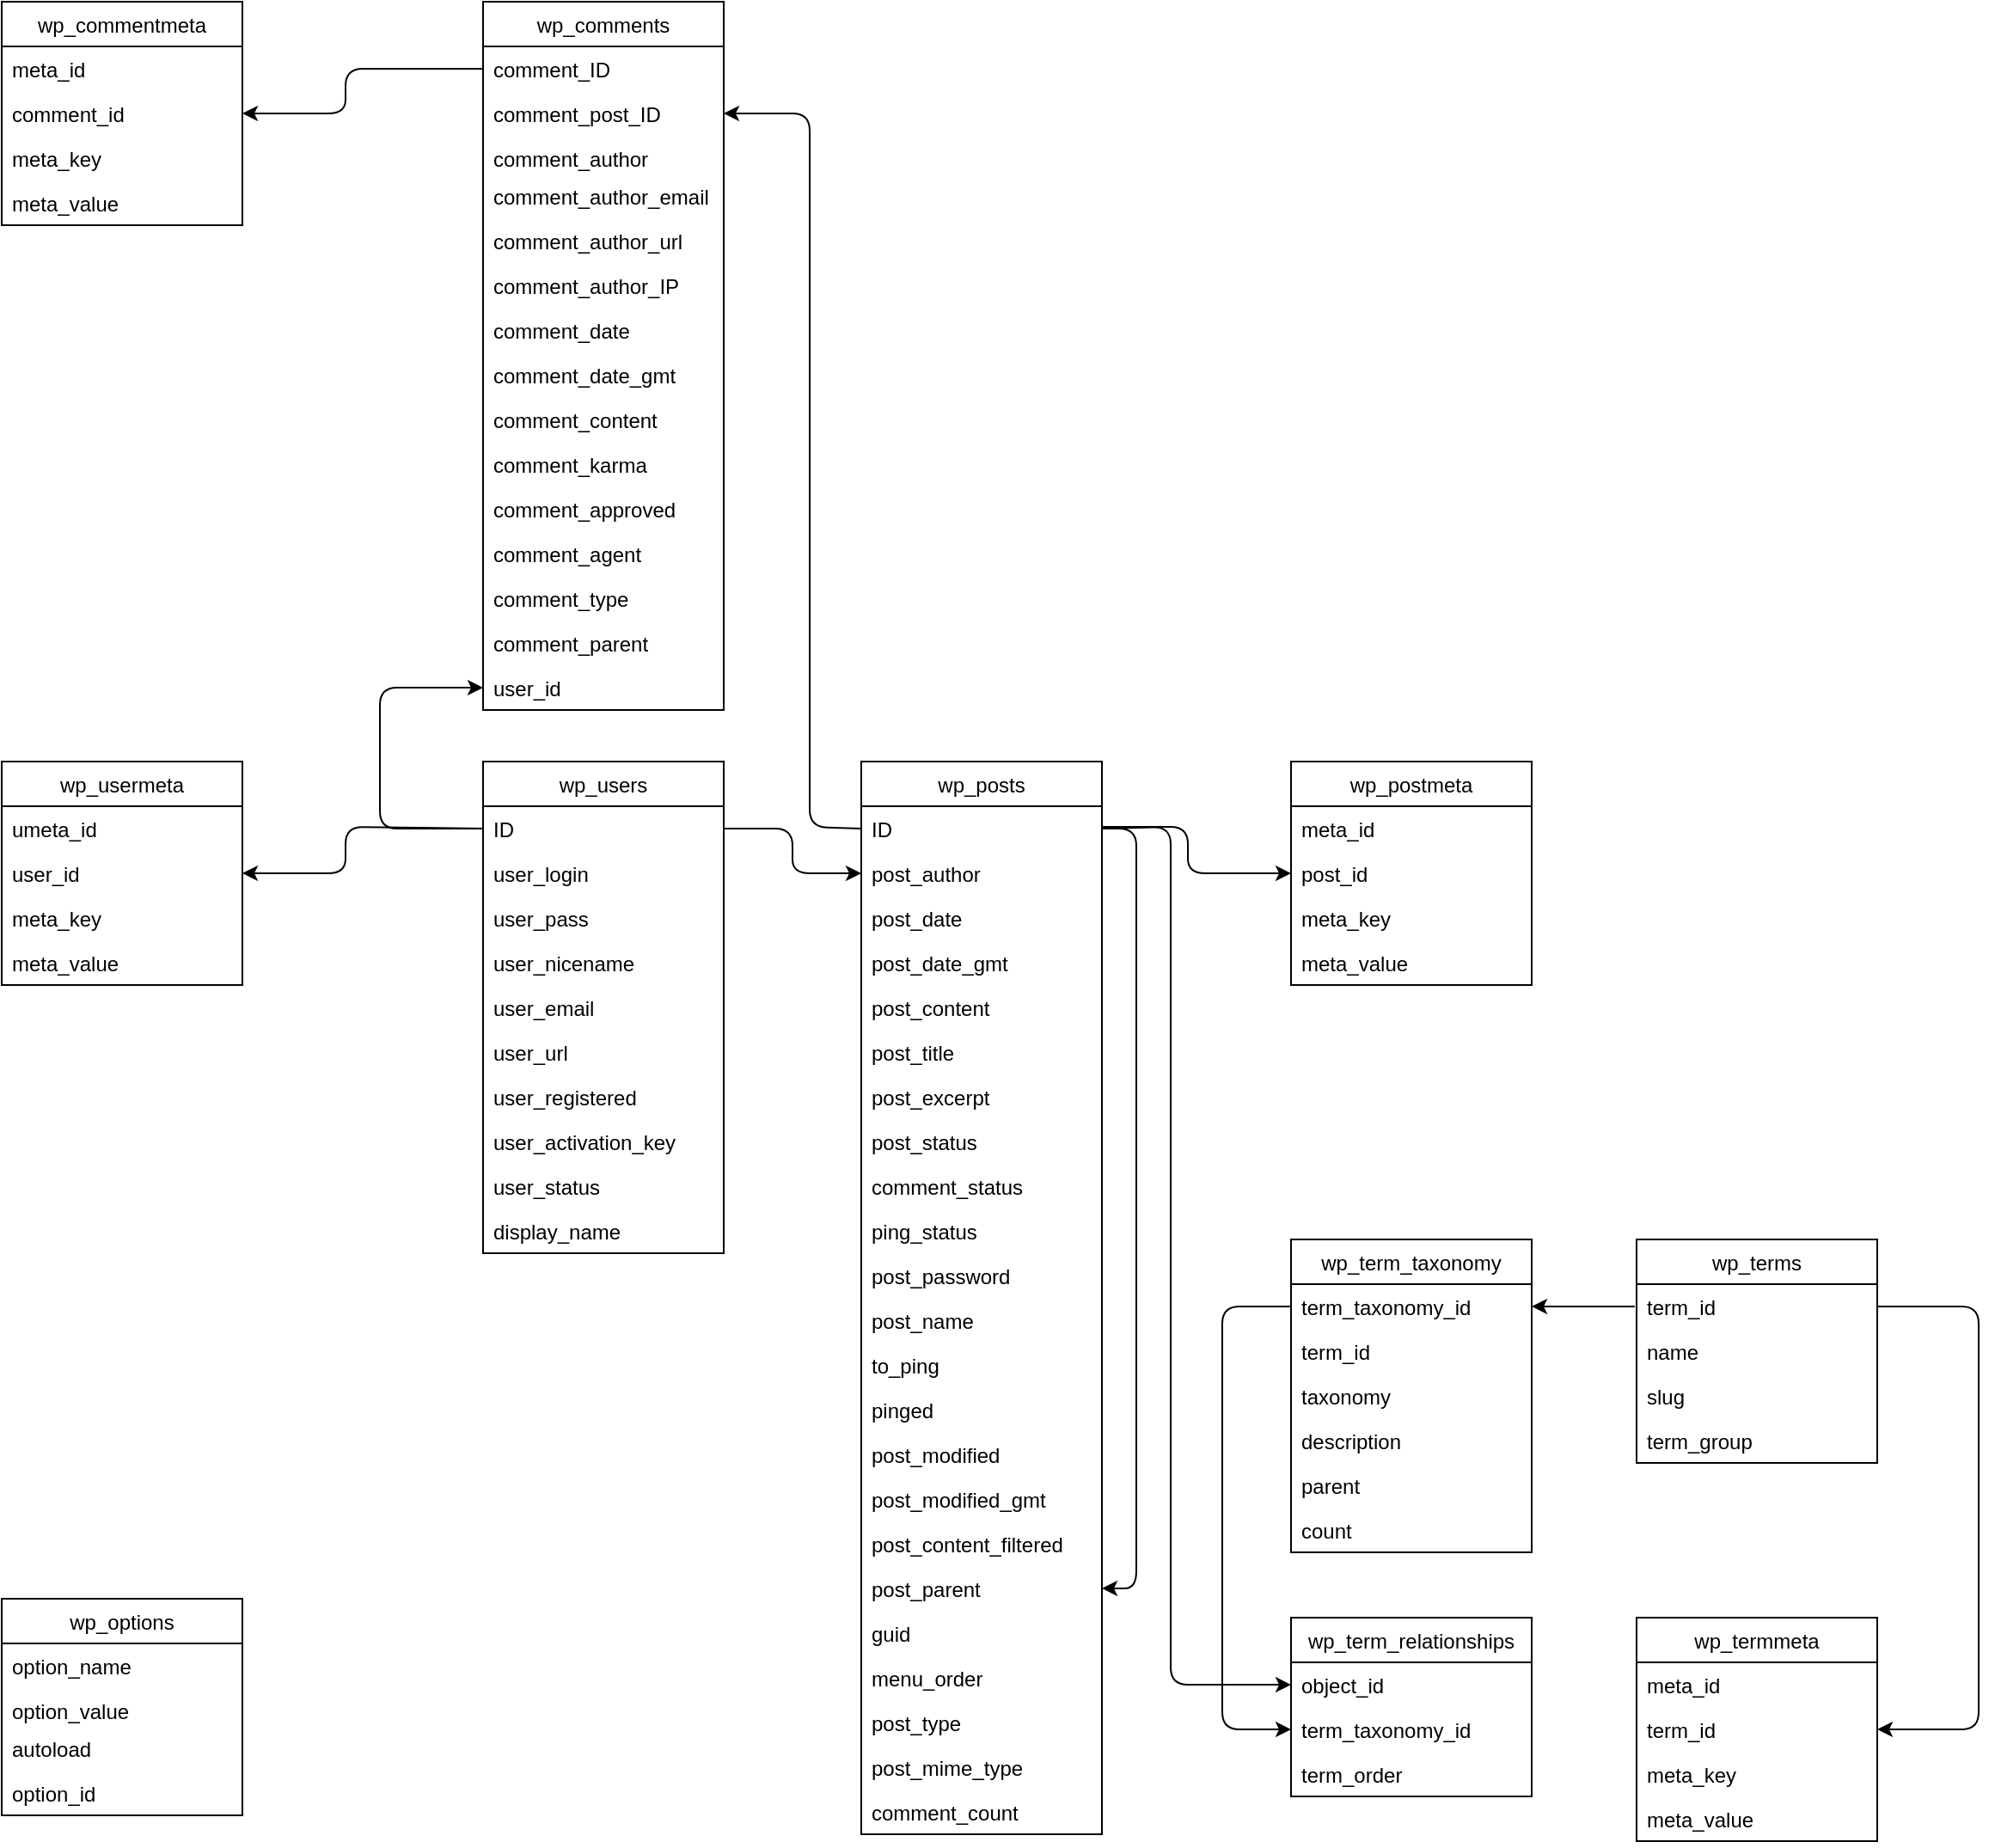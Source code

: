 <mxfile version="14.5.8" type="device"><diagram id="yT869V_LKV9UOHNl3TrQ" name="Page-1"><mxGraphModel dx="1422" dy="914" grid="1" gridSize="10" guides="1" tooltips="1" connect="1" arrows="1" fold="1" page="1" pageScale="1" pageWidth="827" pageHeight="1169" math="0" shadow="0"><root><mxCell id="0"/><mxCell id="1" parent="0"/><mxCell id="gSVGWQf6zI9S-G7xivyh-1" value="wp_postmeta" style="swimlane;fontStyle=0;childLayout=stackLayout;horizontal=1;startSize=26;fillColor=none;horizontalStack=0;resizeParent=1;resizeParentMax=0;resizeLast=0;collapsible=1;marginBottom=0;" vertex="1" parent="1"><mxGeometry x="1060" y="502" width="140" height="130" as="geometry"/></mxCell><mxCell id="gSVGWQf6zI9S-G7xivyh-2" value="meta_id" style="text;strokeColor=none;fillColor=none;align=left;verticalAlign=top;spacingLeft=4;spacingRight=4;overflow=hidden;rotatable=0;points=[[0,0.5],[1,0.5]];portConstraint=eastwest;" vertex="1" parent="gSVGWQf6zI9S-G7xivyh-1"><mxGeometry y="26" width="140" height="26" as="geometry"/></mxCell><mxCell id="gSVGWQf6zI9S-G7xivyh-3" value="post_id" style="text;strokeColor=none;fillColor=none;align=left;verticalAlign=top;spacingLeft=4;spacingRight=4;overflow=hidden;rotatable=0;points=[[0,0.5],[1,0.5]];portConstraint=eastwest;" vertex="1" parent="gSVGWQf6zI9S-G7xivyh-1"><mxGeometry y="52" width="140" height="26" as="geometry"/></mxCell><mxCell id="gSVGWQf6zI9S-G7xivyh-4" value="meta_key" style="text;strokeColor=none;fillColor=none;align=left;verticalAlign=top;spacingLeft=4;spacingRight=4;overflow=hidden;rotatable=0;points=[[0,0.5],[1,0.5]];portConstraint=eastwest;" vertex="1" parent="gSVGWQf6zI9S-G7xivyh-1"><mxGeometry y="78" width="140" height="26" as="geometry"/></mxCell><mxCell id="gSVGWQf6zI9S-G7xivyh-5" value="meta_value" style="text;strokeColor=none;fillColor=none;align=left;verticalAlign=top;spacingLeft=4;spacingRight=4;overflow=hidden;rotatable=0;points=[[0,0.5],[1,0.5]];portConstraint=eastwest;" vertex="1" parent="gSVGWQf6zI9S-G7xivyh-1"><mxGeometry y="104" width="140" height="26" as="geometry"/></mxCell><mxCell id="gSVGWQf6zI9S-G7xivyh-6" value="wp_users" style="swimlane;fontStyle=0;childLayout=stackLayout;horizontal=1;startSize=26;fillColor=none;horizontalStack=0;resizeParent=1;resizeParentMax=0;resizeLast=0;collapsible=1;marginBottom=0;" vertex="1" parent="1"><mxGeometry x="590" y="502" width="140" height="286" as="geometry"/></mxCell><mxCell id="gSVGWQf6zI9S-G7xivyh-7" value="ID" style="text;strokeColor=none;fillColor=none;align=left;verticalAlign=top;spacingLeft=4;spacingRight=4;overflow=hidden;rotatable=0;points=[[0,0.5],[1,0.5]];portConstraint=eastwest;" vertex="1" parent="gSVGWQf6zI9S-G7xivyh-6"><mxGeometry y="26" width="140" height="26" as="geometry"/></mxCell><mxCell id="gSVGWQf6zI9S-G7xivyh-8" value="user_login&#10;" style="text;strokeColor=none;fillColor=none;align=left;verticalAlign=top;spacingLeft=4;spacingRight=4;overflow=hidden;rotatable=0;points=[[0,0.5],[1,0.5]];portConstraint=eastwest;" vertex="1" parent="gSVGWQf6zI9S-G7xivyh-6"><mxGeometry y="52" width="140" height="26" as="geometry"/></mxCell><mxCell id="gSVGWQf6zI9S-G7xivyh-9" value="user_pass" style="text;strokeColor=none;fillColor=none;align=left;verticalAlign=top;spacingLeft=4;spacingRight=4;overflow=hidden;rotatable=0;points=[[0,0.5],[1,0.5]];portConstraint=eastwest;" vertex="1" parent="gSVGWQf6zI9S-G7xivyh-6"><mxGeometry y="78" width="140" height="26" as="geometry"/></mxCell><mxCell id="gSVGWQf6zI9S-G7xivyh-10" value="user_nicename" style="text;strokeColor=none;fillColor=none;align=left;verticalAlign=top;spacingLeft=4;spacingRight=4;overflow=hidden;rotatable=0;points=[[0,0.5],[1,0.5]];portConstraint=eastwest;" vertex="1" parent="gSVGWQf6zI9S-G7xivyh-6"><mxGeometry y="104" width="140" height="26" as="geometry"/></mxCell><mxCell id="gSVGWQf6zI9S-G7xivyh-11" value="user_email" style="text;strokeColor=none;fillColor=none;align=left;verticalAlign=top;spacingLeft=4;spacingRight=4;overflow=hidden;rotatable=0;points=[[0,0.5],[1,0.5]];portConstraint=eastwest;" vertex="1" parent="gSVGWQf6zI9S-G7xivyh-6"><mxGeometry y="130" width="140" height="26" as="geometry"/></mxCell><mxCell id="gSVGWQf6zI9S-G7xivyh-12" value="user_url" style="text;strokeColor=none;fillColor=none;align=left;verticalAlign=top;spacingLeft=4;spacingRight=4;overflow=hidden;rotatable=0;points=[[0,0.5],[1,0.5]];portConstraint=eastwest;" vertex="1" parent="gSVGWQf6zI9S-G7xivyh-6"><mxGeometry y="156" width="140" height="26" as="geometry"/></mxCell><mxCell id="gSVGWQf6zI9S-G7xivyh-13" value="user_registered" style="text;strokeColor=none;fillColor=none;align=left;verticalAlign=top;spacingLeft=4;spacingRight=4;overflow=hidden;rotatable=0;points=[[0,0.5],[1,0.5]];portConstraint=eastwest;" vertex="1" parent="gSVGWQf6zI9S-G7xivyh-6"><mxGeometry y="182" width="140" height="26" as="geometry"/></mxCell><mxCell id="gSVGWQf6zI9S-G7xivyh-14" value="user_activation_key" style="text;strokeColor=none;fillColor=none;align=left;verticalAlign=top;spacingLeft=4;spacingRight=4;overflow=hidden;rotatable=0;points=[[0,0.5],[1,0.5]];portConstraint=eastwest;" vertex="1" parent="gSVGWQf6zI9S-G7xivyh-6"><mxGeometry y="208" width="140" height="26" as="geometry"/></mxCell><mxCell id="gSVGWQf6zI9S-G7xivyh-15" value="user_status" style="text;strokeColor=none;fillColor=none;align=left;verticalAlign=top;spacingLeft=4;spacingRight=4;overflow=hidden;rotatable=0;points=[[0,0.5],[1,0.5]];portConstraint=eastwest;" vertex="1" parent="gSVGWQf6zI9S-G7xivyh-6"><mxGeometry y="234" width="140" height="26" as="geometry"/></mxCell><mxCell id="gSVGWQf6zI9S-G7xivyh-16" value="display_name" style="text;strokeColor=none;fillColor=none;align=left;verticalAlign=top;spacingLeft=4;spacingRight=4;overflow=hidden;rotatable=0;points=[[0,0.5],[1,0.5]];portConstraint=eastwest;" vertex="1" parent="gSVGWQf6zI9S-G7xivyh-6"><mxGeometry y="260" width="140" height="26" as="geometry"/></mxCell><mxCell id="gSVGWQf6zI9S-G7xivyh-17" value="wp_posts" style="swimlane;fontStyle=0;childLayout=stackLayout;horizontal=1;startSize=26;fillColor=none;horizontalStack=0;resizeParent=1;resizeParentMax=0;resizeLast=0;collapsible=1;marginBottom=0;" vertex="1" parent="1"><mxGeometry x="810" y="502" width="140" height="624" as="geometry"/></mxCell><mxCell id="gSVGWQf6zI9S-G7xivyh-18" value="ID" style="text;strokeColor=none;fillColor=none;align=left;verticalAlign=top;spacingLeft=4;spacingRight=4;overflow=hidden;rotatable=0;points=[[0,0.5],[1,0.5]];portConstraint=eastwest;" vertex="1" parent="gSVGWQf6zI9S-G7xivyh-17"><mxGeometry y="26" width="140" height="26" as="geometry"/></mxCell><mxCell id="gSVGWQf6zI9S-G7xivyh-19" value="post_author" style="text;strokeColor=none;fillColor=none;align=left;verticalAlign=top;spacingLeft=4;spacingRight=4;overflow=hidden;rotatable=0;points=[[0,0.5],[1,0.5]];portConstraint=eastwest;" vertex="1" parent="gSVGWQf6zI9S-G7xivyh-17"><mxGeometry y="52" width="140" height="26" as="geometry"/></mxCell><mxCell id="gSVGWQf6zI9S-G7xivyh-20" value="post_date&#10;&#10;" style="text;strokeColor=none;fillColor=none;align=left;verticalAlign=top;spacingLeft=4;spacingRight=4;overflow=hidden;rotatable=0;points=[[0,0.5],[1,0.5]];portConstraint=eastwest;" vertex="1" parent="gSVGWQf6zI9S-G7xivyh-17"><mxGeometry y="78" width="140" height="26" as="geometry"/></mxCell><mxCell id="gSVGWQf6zI9S-G7xivyh-21" value="post_date_gmt" style="text;strokeColor=none;fillColor=none;align=left;verticalAlign=top;spacingLeft=4;spacingRight=4;overflow=hidden;rotatable=0;points=[[0,0.5],[1,0.5]];portConstraint=eastwest;" vertex="1" parent="gSVGWQf6zI9S-G7xivyh-17"><mxGeometry y="104" width="140" height="26" as="geometry"/></mxCell><mxCell id="gSVGWQf6zI9S-G7xivyh-22" value="post_content" style="text;strokeColor=none;fillColor=none;align=left;verticalAlign=top;spacingLeft=4;spacingRight=4;overflow=hidden;rotatable=0;points=[[0,0.5],[1,0.5]];portConstraint=eastwest;" vertex="1" parent="gSVGWQf6zI9S-G7xivyh-17"><mxGeometry y="130" width="140" height="26" as="geometry"/></mxCell><mxCell id="gSVGWQf6zI9S-G7xivyh-23" value="post_title" style="text;strokeColor=none;fillColor=none;align=left;verticalAlign=top;spacingLeft=4;spacingRight=4;overflow=hidden;rotatable=0;points=[[0,0.5],[1,0.5]];portConstraint=eastwest;" vertex="1" parent="gSVGWQf6zI9S-G7xivyh-17"><mxGeometry y="156" width="140" height="26" as="geometry"/></mxCell><mxCell id="gSVGWQf6zI9S-G7xivyh-24" value="post_excerpt" style="text;strokeColor=none;fillColor=none;align=left;verticalAlign=top;spacingLeft=4;spacingRight=4;overflow=hidden;rotatable=0;points=[[0,0.5],[1,0.5]];portConstraint=eastwest;" vertex="1" parent="gSVGWQf6zI9S-G7xivyh-17"><mxGeometry y="182" width="140" height="26" as="geometry"/></mxCell><mxCell id="gSVGWQf6zI9S-G7xivyh-25" value="post_status" style="text;strokeColor=none;fillColor=none;align=left;verticalAlign=top;spacingLeft=4;spacingRight=4;overflow=hidden;rotatable=0;points=[[0,0.5],[1,0.5]];portConstraint=eastwest;" vertex="1" parent="gSVGWQf6zI9S-G7xivyh-17"><mxGeometry y="208" width="140" height="26" as="geometry"/></mxCell><mxCell id="gSVGWQf6zI9S-G7xivyh-26" value="comment_status" style="text;strokeColor=none;fillColor=none;align=left;verticalAlign=top;spacingLeft=4;spacingRight=4;overflow=hidden;rotatable=0;points=[[0,0.5],[1,0.5]];portConstraint=eastwest;" vertex="1" parent="gSVGWQf6zI9S-G7xivyh-17"><mxGeometry y="234" width="140" height="26" as="geometry"/></mxCell><mxCell id="gSVGWQf6zI9S-G7xivyh-27" value="ping_status" style="text;strokeColor=none;fillColor=none;align=left;verticalAlign=top;spacingLeft=4;spacingRight=4;overflow=hidden;rotatable=0;points=[[0,0.5],[1,0.5]];portConstraint=eastwest;" vertex="1" parent="gSVGWQf6zI9S-G7xivyh-17"><mxGeometry y="260" width="140" height="26" as="geometry"/></mxCell><mxCell id="gSVGWQf6zI9S-G7xivyh-28" value="post_password" style="text;strokeColor=none;fillColor=none;align=left;verticalAlign=top;spacingLeft=4;spacingRight=4;overflow=hidden;rotatable=0;points=[[0,0.5],[1,0.5]];portConstraint=eastwest;" vertex="1" parent="gSVGWQf6zI9S-G7xivyh-17"><mxGeometry y="286" width="140" height="26" as="geometry"/></mxCell><mxCell id="gSVGWQf6zI9S-G7xivyh-29" value="post_name" style="text;strokeColor=none;fillColor=none;align=left;verticalAlign=top;spacingLeft=4;spacingRight=4;overflow=hidden;rotatable=0;points=[[0,0.5],[1,0.5]];portConstraint=eastwest;" vertex="1" parent="gSVGWQf6zI9S-G7xivyh-17"><mxGeometry y="312" width="140" height="26" as="geometry"/></mxCell><mxCell id="gSVGWQf6zI9S-G7xivyh-30" value="to_ping" style="text;strokeColor=none;fillColor=none;align=left;verticalAlign=top;spacingLeft=4;spacingRight=4;overflow=hidden;rotatable=0;points=[[0,0.5],[1,0.5]];portConstraint=eastwest;" vertex="1" parent="gSVGWQf6zI9S-G7xivyh-17"><mxGeometry y="338" width="140" height="26" as="geometry"/></mxCell><mxCell id="gSVGWQf6zI9S-G7xivyh-31" value="pinged" style="text;strokeColor=none;fillColor=none;align=left;verticalAlign=top;spacingLeft=4;spacingRight=4;overflow=hidden;rotatable=0;points=[[0,0.5],[1,0.5]];portConstraint=eastwest;" vertex="1" parent="gSVGWQf6zI9S-G7xivyh-17"><mxGeometry y="364" width="140" height="26" as="geometry"/></mxCell><mxCell id="gSVGWQf6zI9S-G7xivyh-32" value="post_modified" style="text;strokeColor=none;fillColor=none;align=left;verticalAlign=top;spacingLeft=4;spacingRight=4;overflow=hidden;rotatable=0;points=[[0,0.5],[1,0.5]];portConstraint=eastwest;" vertex="1" parent="gSVGWQf6zI9S-G7xivyh-17"><mxGeometry y="390" width="140" height="26" as="geometry"/></mxCell><mxCell id="gSVGWQf6zI9S-G7xivyh-33" value="post_modified_gmt" style="text;strokeColor=none;fillColor=none;align=left;verticalAlign=top;spacingLeft=4;spacingRight=4;overflow=hidden;rotatable=0;points=[[0,0.5],[1,0.5]];portConstraint=eastwest;" vertex="1" parent="gSVGWQf6zI9S-G7xivyh-17"><mxGeometry y="416" width="140" height="26" as="geometry"/></mxCell><mxCell id="gSVGWQf6zI9S-G7xivyh-34" value="post_content_filtered" style="text;strokeColor=none;fillColor=none;align=left;verticalAlign=top;spacingLeft=4;spacingRight=4;overflow=hidden;rotatable=0;points=[[0,0.5],[1,0.5]];portConstraint=eastwest;" vertex="1" parent="gSVGWQf6zI9S-G7xivyh-17"><mxGeometry y="442" width="140" height="26" as="geometry"/></mxCell><mxCell id="gSVGWQf6zI9S-G7xivyh-35" value="post_parent" style="text;strokeColor=none;fillColor=none;align=left;verticalAlign=top;spacingLeft=4;spacingRight=4;overflow=hidden;rotatable=0;points=[[0,0.5],[1,0.5]];portConstraint=eastwest;" vertex="1" parent="gSVGWQf6zI9S-G7xivyh-17"><mxGeometry y="468" width="140" height="26" as="geometry"/></mxCell><mxCell id="gSVGWQf6zI9S-G7xivyh-36" value="guid" style="text;strokeColor=none;fillColor=none;align=left;verticalAlign=top;spacingLeft=4;spacingRight=4;overflow=hidden;rotatable=0;points=[[0,0.5],[1,0.5]];portConstraint=eastwest;" vertex="1" parent="gSVGWQf6zI9S-G7xivyh-17"><mxGeometry y="494" width="140" height="26" as="geometry"/></mxCell><mxCell id="gSVGWQf6zI9S-G7xivyh-37" value="menu_order" style="text;strokeColor=none;fillColor=none;align=left;verticalAlign=top;spacingLeft=4;spacingRight=4;overflow=hidden;rotatable=0;points=[[0,0.5],[1,0.5]];portConstraint=eastwest;" vertex="1" parent="gSVGWQf6zI9S-G7xivyh-17"><mxGeometry y="520" width="140" height="26" as="geometry"/></mxCell><mxCell id="gSVGWQf6zI9S-G7xivyh-38" value="post_type" style="text;strokeColor=none;fillColor=none;align=left;verticalAlign=top;spacingLeft=4;spacingRight=4;overflow=hidden;rotatable=0;points=[[0,0.5],[1,0.5]];portConstraint=eastwest;" vertex="1" parent="gSVGWQf6zI9S-G7xivyh-17"><mxGeometry y="546" width="140" height="26" as="geometry"/></mxCell><mxCell id="gSVGWQf6zI9S-G7xivyh-39" value="post_mime_type&#10;&#10;" style="text;strokeColor=none;fillColor=none;align=left;verticalAlign=top;spacingLeft=4;spacingRight=4;overflow=hidden;rotatable=0;points=[[0,0.5],[1,0.5]];portConstraint=eastwest;" vertex="1" parent="gSVGWQf6zI9S-G7xivyh-17"><mxGeometry y="572" width="140" height="26" as="geometry"/></mxCell><mxCell id="gSVGWQf6zI9S-G7xivyh-40" value="comment_count" style="text;strokeColor=none;fillColor=none;align=left;verticalAlign=top;spacingLeft=4;spacingRight=4;overflow=hidden;rotatable=0;points=[[0,0.5],[1,0.5]];portConstraint=eastwest;" vertex="1" parent="gSVGWQf6zI9S-G7xivyh-17"><mxGeometry y="598" width="140" height="26" as="geometry"/></mxCell><mxCell id="gSVGWQf6zI9S-G7xivyh-104" value="" style="endArrow=classic;html=1;exitX=1;exitY=0.5;exitDx=0;exitDy=0;entryX=1;entryY=0.5;entryDx=0;entryDy=0;" edge="1" parent="gSVGWQf6zI9S-G7xivyh-17" source="gSVGWQf6zI9S-G7xivyh-18" target="gSVGWQf6zI9S-G7xivyh-35"><mxGeometry width="50" height="50" relative="1" as="geometry"><mxPoint x="150" y="38" as="sourcePoint"/><mxPoint x="150" y="478" as="targetPoint"/><Array as="points"><mxPoint x="160" y="39"/><mxPoint x="160" y="481"/></Array></mxGeometry></mxCell><mxCell id="gSVGWQf6zI9S-G7xivyh-41" value="wp_usermeta" style="swimlane;fontStyle=0;childLayout=stackLayout;horizontal=1;startSize=26;fillColor=none;horizontalStack=0;resizeParent=1;resizeParentMax=0;resizeLast=0;collapsible=1;marginBottom=0;" vertex="1" parent="1"><mxGeometry x="310" y="502" width="140" height="130" as="geometry"/></mxCell><mxCell id="gSVGWQf6zI9S-G7xivyh-42" value="umeta_id" style="text;strokeColor=none;fillColor=none;align=left;verticalAlign=top;spacingLeft=4;spacingRight=4;overflow=hidden;rotatable=0;points=[[0,0.5],[1,0.5]];portConstraint=eastwest;" vertex="1" parent="gSVGWQf6zI9S-G7xivyh-41"><mxGeometry y="26" width="140" height="26" as="geometry"/></mxCell><mxCell id="gSVGWQf6zI9S-G7xivyh-43" value="user_id" style="text;strokeColor=none;fillColor=none;align=left;verticalAlign=top;spacingLeft=4;spacingRight=4;overflow=hidden;rotatable=0;points=[[0,0.5],[1,0.5]];portConstraint=eastwest;" vertex="1" parent="gSVGWQf6zI9S-G7xivyh-41"><mxGeometry y="52" width="140" height="26" as="geometry"/></mxCell><mxCell id="gSVGWQf6zI9S-G7xivyh-44" value="meta_key" style="text;strokeColor=none;fillColor=none;align=left;verticalAlign=top;spacingLeft=4;spacingRight=4;overflow=hidden;rotatable=0;points=[[0,0.5],[1,0.5]];portConstraint=eastwest;" vertex="1" parent="gSVGWQf6zI9S-G7xivyh-41"><mxGeometry y="78" width="140" height="26" as="geometry"/></mxCell><mxCell id="gSVGWQf6zI9S-G7xivyh-45" value="meta_value" style="text;strokeColor=none;fillColor=none;align=left;verticalAlign=top;spacingLeft=4;spacingRight=4;overflow=hidden;rotatable=0;points=[[0,0.5],[1,0.5]];portConstraint=eastwest;" vertex="1" parent="gSVGWQf6zI9S-G7xivyh-41"><mxGeometry y="104" width="140" height="26" as="geometry"/></mxCell><mxCell id="gSVGWQf6zI9S-G7xivyh-46" value="" style="endArrow=classic;html=1;entryX=0;entryY=0.5;entryDx=0;entryDy=0;" edge="1" parent="1" target="gSVGWQf6zI9S-G7xivyh-3"><mxGeometry width="50" height="50" relative="1" as="geometry"><mxPoint x="950" y="540" as="sourcePoint"/><mxPoint x="1020" y="620" as="targetPoint"/><Array as="points"><mxPoint x="1000" y="540"/><mxPoint x="1000" y="567"/></Array></mxGeometry></mxCell><mxCell id="gSVGWQf6zI9S-G7xivyh-47" value="" style="endArrow=classic;html=1;entryX=1;entryY=0.5;entryDx=0;entryDy=0;exitX=0;exitY=0.5;exitDx=0;exitDy=0;" edge="1" parent="1" source="gSVGWQf6zI9S-G7xivyh-7" target="gSVGWQf6zI9S-G7xivyh-43"><mxGeometry width="50" height="50" relative="1" as="geometry"><mxPoint x="510" y="610" as="sourcePoint"/><mxPoint x="590" y="541" as="targetPoint"/><Array as="points"><mxPoint x="510" y="540"/><mxPoint x="510" y="567"/></Array></mxGeometry></mxCell><mxCell id="gSVGWQf6zI9S-G7xivyh-48" value="" style="endArrow=classic;html=1;entryX=0;entryY=0.5;entryDx=0;entryDy=0;exitX=1;exitY=0.5;exitDx=0;exitDy=0;" edge="1" parent="1" source="gSVGWQf6zI9S-G7xivyh-7" target="gSVGWQf6zI9S-G7xivyh-19"><mxGeometry width="50" height="50" relative="1" as="geometry"><mxPoint x="340" y="862" as="sourcePoint"/><mxPoint x="390" y="812" as="targetPoint"/><Array as="points"><mxPoint x="770" y="541"/><mxPoint x="770" y="567"/></Array></mxGeometry></mxCell><mxCell id="gSVGWQf6zI9S-G7xivyh-49" value="wp_options" style="swimlane;fontStyle=0;childLayout=stackLayout;horizontal=1;startSize=26;fillColor=none;horizontalStack=0;resizeParent=1;resizeParentMax=0;resizeLast=0;collapsible=1;marginBottom=0;" vertex="1" parent="1"><mxGeometry x="310" y="989" width="140" height="126" as="geometry"/></mxCell><mxCell id="gSVGWQf6zI9S-G7xivyh-50" value="option_name" style="text;strokeColor=none;fillColor=none;align=left;verticalAlign=top;spacingLeft=4;spacingRight=4;overflow=hidden;rotatable=0;points=[[0,0.5],[1,0.5]];portConstraint=eastwest;" vertex="1" parent="gSVGWQf6zI9S-G7xivyh-49"><mxGeometry y="26" width="140" height="26" as="geometry"/></mxCell><mxCell id="gSVGWQf6zI9S-G7xivyh-51" value="option_value" style="text;strokeColor=none;fillColor=none;align=left;verticalAlign=top;spacingLeft=4;spacingRight=4;overflow=hidden;rotatable=0;points=[[0,0.5],[1,0.5]];portConstraint=eastwest;" vertex="1" parent="gSVGWQf6zI9S-G7xivyh-49"><mxGeometry y="52" width="140" height="22" as="geometry"/></mxCell><mxCell id="gSVGWQf6zI9S-G7xivyh-52" value="autoload" style="text;strokeColor=none;fillColor=none;align=left;verticalAlign=top;spacingLeft=4;spacingRight=4;overflow=hidden;rotatable=0;points=[[0,0.5],[1,0.5]];portConstraint=eastwest;" vertex="1" parent="gSVGWQf6zI9S-G7xivyh-49"><mxGeometry y="74" width="140" height="26" as="geometry"/></mxCell><mxCell id="gSVGWQf6zI9S-G7xivyh-53" value="option_id" style="text;strokeColor=none;fillColor=none;align=left;verticalAlign=top;spacingLeft=4;spacingRight=4;overflow=hidden;rotatable=0;points=[[0,0.5],[1,0.5]];portConstraint=eastwest;" vertex="1" parent="gSVGWQf6zI9S-G7xivyh-49"><mxGeometry y="100" width="140" height="26" as="geometry"/></mxCell><mxCell id="gSVGWQf6zI9S-G7xivyh-54" value="wp_comments" style="swimlane;fontStyle=0;childLayout=stackLayout;horizontal=1;startSize=26;fillColor=none;horizontalStack=0;resizeParent=1;resizeParentMax=0;resizeLast=0;collapsible=1;marginBottom=0;" vertex="1" parent="1"><mxGeometry x="590" y="60" width="140" height="412" as="geometry"/></mxCell><mxCell id="gSVGWQf6zI9S-G7xivyh-55" value="comment_ID" style="text;strokeColor=none;fillColor=none;align=left;verticalAlign=top;spacingLeft=4;spacingRight=4;overflow=hidden;rotatable=0;points=[[0,0.5],[1,0.5]];portConstraint=eastwest;" vertex="1" parent="gSVGWQf6zI9S-G7xivyh-54"><mxGeometry y="26" width="140" height="26" as="geometry"/></mxCell><mxCell id="gSVGWQf6zI9S-G7xivyh-56" value="comment_post_ID" style="text;strokeColor=none;fillColor=none;align=left;verticalAlign=top;spacingLeft=4;spacingRight=4;overflow=hidden;rotatable=0;points=[[0,0.5],[1,0.5]];portConstraint=eastwest;" vertex="1" parent="gSVGWQf6zI9S-G7xivyh-54"><mxGeometry y="52" width="140" height="26" as="geometry"/></mxCell><mxCell id="gSVGWQf6zI9S-G7xivyh-57" value="comment_author" style="text;strokeColor=none;fillColor=none;align=left;verticalAlign=top;spacingLeft=4;spacingRight=4;overflow=hidden;rotatable=0;points=[[0,0.5],[1,0.5]];portConstraint=eastwest;" vertex="1" parent="gSVGWQf6zI9S-G7xivyh-54"><mxGeometry y="78" width="140" height="22" as="geometry"/></mxCell><mxCell id="gSVGWQf6zI9S-G7xivyh-58" value="comment_author_email" style="text;strokeColor=none;fillColor=none;align=left;verticalAlign=top;spacingLeft=4;spacingRight=4;overflow=hidden;rotatable=0;points=[[0,0.5],[1,0.5]];portConstraint=eastwest;" vertex="1" parent="gSVGWQf6zI9S-G7xivyh-54"><mxGeometry y="100" width="140" height="26" as="geometry"/></mxCell><mxCell id="gSVGWQf6zI9S-G7xivyh-59" value="comment_author_url" style="text;strokeColor=none;fillColor=none;align=left;verticalAlign=top;spacingLeft=4;spacingRight=4;overflow=hidden;rotatable=0;points=[[0,0.5],[1,0.5]];portConstraint=eastwest;" vertex="1" parent="gSVGWQf6zI9S-G7xivyh-54"><mxGeometry y="126" width="140" height="26" as="geometry"/></mxCell><mxCell id="gSVGWQf6zI9S-G7xivyh-60" value="comment_author_IP" style="text;strokeColor=none;fillColor=none;align=left;verticalAlign=top;spacingLeft=4;spacingRight=4;overflow=hidden;rotatable=0;points=[[0,0.5],[1,0.5]];portConstraint=eastwest;" vertex="1" parent="gSVGWQf6zI9S-G7xivyh-54"><mxGeometry y="152" width="140" height="26" as="geometry"/></mxCell><mxCell id="gSVGWQf6zI9S-G7xivyh-61" value="comment_date" style="text;strokeColor=none;fillColor=none;align=left;verticalAlign=top;spacingLeft=4;spacingRight=4;overflow=hidden;rotatable=0;points=[[0,0.5],[1,0.5]];portConstraint=eastwest;" vertex="1" parent="gSVGWQf6zI9S-G7xivyh-54"><mxGeometry y="178" width="140" height="26" as="geometry"/></mxCell><mxCell id="gSVGWQf6zI9S-G7xivyh-62" value="comment_date_gmt" style="text;strokeColor=none;fillColor=none;align=left;verticalAlign=top;spacingLeft=4;spacingRight=4;overflow=hidden;rotatable=0;points=[[0,0.5],[1,0.5]];portConstraint=eastwest;" vertex="1" parent="gSVGWQf6zI9S-G7xivyh-54"><mxGeometry y="204" width="140" height="26" as="geometry"/></mxCell><mxCell id="gSVGWQf6zI9S-G7xivyh-63" value="comment_content" style="text;strokeColor=none;fillColor=none;align=left;verticalAlign=top;spacingLeft=4;spacingRight=4;overflow=hidden;rotatable=0;points=[[0,0.5],[1,0.5]];portConstraint=eastwest;" vertex="1" parent="gSVGWQf6zI9S-G7xivyh-54"><mxGeometry y="230" width="140" height="26" as="geometry"/></mxCell><mxCell id="gSVGWQf6zI9S-G7xivyh-64" value="comment_karma" style="text;strokeColor=none;fillColor=none;align=left;verticalAlign=top;spacingLeft=4;spacingRight=4;overflow=hidden;rotatable=0;points=[[0,0.5],[1,0.5]];portConstraint=eastwest;" vertex="1" parent="gSVGWQf6zI9S-G7xivyh-54"><mxGeometry y="256" width="140" height="26" as="geometry"/></mxCell><mxCell id="gSVGWQf6zI9S-G7xivyh-65" value="comment_approved" style="text;strokeColor=none;fillColor=none;align=left;verticalAlign=top;spacingLeft=4;spacingRight=4;overflow=hidden;rotatable=0;points=[[0,0.5],[1,0.5]];portConstraint=eastwest;" vertex="1" parent="gSVGWQf6zI9S-G7xivyh-54"><mxGeometry y="282" width="140" height="26" as="geometry"/></mxCell><mxCell id="gSVGWQf6zI9S-G7xivyh-66" value="comment_agent" style="text;strokeColor=none;fillColor=none;align=left;verticalAlign=top;spacingLeft=4;spacingRight=4;overflow=hidden;rotatable=0;points=[[0,0.5],[1,0.5]];portConstraint=eastwest;" vertex="1" parent="gSVGWQf6zI9S-G7xivyh-54"><mxGeometry y="308" width="140" height="26" as="geometry"/></mxCell><mxCell id="gSVGWQf6zI9S-G7xivyh-67" value="comment_type" style="text;strokeColor=none;fillColor=none;align=left;verticalAlign=top;spacingLeft=4;spacingRight=4;overflow=hidden;rotatable=0;points=[[0,0.5],[1,0.5]];portConstraint=eastwest;" vertex="1" parent="gSVGWQf6zI9S-G7xivyh-54"><mxGeometry y="334" width="140" height="26" as="geometry"/></mxCell><mxCell id="gSVGWQf6zI9S-G7xivyh-68" value="comment_parent" style="text;strokeColor=none;fillColor=none;align=left;verticalAlign=top;spacingLeft=4;spacingRight=4;overflow=hidden;rotatable=0;points=[[0,0.5],[1,0.5]];portConstraint=eastwest;" vertex="1" parent="gSVGWQf6zI9S-G7xivyh-54"><mxGeometry y="360" width="140" height="26" as="geometry"/></mxCell><mxCell id="gSVGWQf6zI9S-G7xivyh-69" value="user_id" style="text;strokeColor=none;fillColor=none;align=left;verticalAlign=top;spacingLeft=4;spacingRight=4;overflow=hidden;rotatable=0;points=[[0,0.5],[1,0.5]];portConstraint=eastwest;" vertex="1" parent="gSVGWQf6zI9S-G7xivyh-54"><mxGeometry y="386" width="140" height="26" as="geometry"/></mxCell><mxCell id="gSVGWQf6zI9S-G7xivyh-70" value="" style="endArrow=classic;html=1;exitX=0;exitY=0.5;exitDx=0;exitDy=0;entryX=1;entryY=0.5;entryDx=0;entryDy=0;" edge="1" parent="1" source="gSVGWQf6zI9S-G7xivyh-18" target="gSVGWQf6zI9S-G7xivyh-56"><mxGeometry width="50" height="50" relative="1" as="geometry"><mxPoint x="533" y="522" as="sourcePoint"/><mxPoint x="820" y="220" as="targetPoint"/><Array as="points"><mxPoint x="780" y="540"/><mxPoint x="780" y="125"/></Array></mxGeometry></mxCell><mxCell id="gSVGWQf6zI9S-G7xivyh-71" value="" style="endArrow=classic;html=1;exitX=0;exitY=0.5;exitDx=0;exitDy=0;entryX=0;entryY=0.5;entryDx=0;entryDy=0;" edge="1" parent="1" source="gSVGWQf6zI9S-G7xivyh-7" target="gSVGWQf6zI9S-G7xivyh-69"><mxGeometry width="50" height="50" relative="1" as="geometry"><mxPoint x="740" y="365" as="sourcePoint"/><mxPoint x="490" y="430" as="targetPoint"/><Array as="points"><mxPoint x="530" y="541"/><mxPoint x="530" y="459"/></Array></mxGeometry></mxCell><mxCell id="gSVGWQf6zI9S-G7xivyh-72" value="wp_commentmeta" style="swimlane;fontStyle=0;childLayout=stackLayout;horizontal=1;startSize=26;fillColor=none;horizontalStack=0;resizeParent=1;resizeParentMax=0;resizeLast=0;collapsible=1;marginBottom=0;" vertex="1" parent="1"><mxGeometry x="310" y="60" width="140" height="130" as="geometry"/></mxCell><mxCell id="gSVGWQf6zI9S-G7xivyh-73" value="meta_id" style="text;strokeColor=none;fillColor=none;align=left;verticalAlign=top;spacingLeft=4;spacingRight=4;overflow=hidden;rotatable=0;points=[[0,0.5],[1,0.5]];portConstraint=eastwest;" vertex="1" parent="gSVGWQf6zI9S-G7xivyh-72"><mxGeometry y="26" width="140" height="26" as="geometry"/></mxCell><mxCell id="gSVGWQf6zI9S-G7xivyh-74" value="comment_id&#10;&#10;" style="text;strokeColor=none;fillColor=none;align=left;verticalAlign=top;spacingLeft=4;spacingRight=4;overflow=hidden;rotatable=0;points=[[0,0.5],[1,0.5]];portConstraint=eastwest;" vertex="1" parent="gSVGWQf6zI9S-G7xivyh-72"><mxGeometry y="52" width="140" height="26" as="geometry"/></mxCell><mxCell id="gSVGWQf6zI9S-G7xivyh-75" value="meta_key" style="text;strokeColor=none;fillColor=none;align=left;verticalAlign=top;spacingLeft=4;spacingRight=4;overflow=hidden;rotatable=0;points=[[0,0.5],[1,0.5]];portConstraint=eastwest;" vertex="1" parent="gSVGWQf6zI9S-G7xivyh-72"><mxGeometry y="78" width="140" height="26" as="geometry"/></mxCell><mxCell id="gSVGWQf6zI9S-G7xivyh-76" value="meta_value" style="text;strokeColor=none;fillColor=none;align=left;verticalAlign=top;spacingLeft=4;spacingRight=4;overflow=hidden;rotatable=0;points=[[0,0.5],[1,0.5]];portConstraint=eastwest;" vertex="1" parent="gSVGWQf6zI9S-G7xivyh-72"><mxGeometry y="104" width="140" height="26" as="geometry"/></mxCell><mxCell id="gSVGWQf6zI9S-G7xivyh-77" value="" style="endArrow=classic;html=1;exitX=0;exitY=0.5;exitDx=0;exitDy=0;entryX=1;entryY=0.5;entryDx=0;entryDy=0;" edge="1" parent="1" source="gSVGWQf6zI9S-G7xivyh-55" target="gSVGWQf6zI9S-G7xivyh-74"><mxGeometry width="50" height="50" relative="1" as="geometry"><mxPoint x="530" y="272" as="sourcePoint"/><mxPoint x="530" y="190" as="targetPoint"/><Array as="points"><mxPoint x="510" y="99"/><mxPoint x="510" y="125"/></Array></mxGeometry></mxCell><mxCell id="gSVGWQf6zI9S-G7xivyh-78" value="wp_terms" style="swimlane;fontStyle=0;childLayout=stackLayout;horizontal=1;startSize=26;fillColor=none;horizontalStack=0;resizeParent=1;resizeParentMax=0;resizeLast=0;collapsible=1;marginBottom=0;" vertex="1" parent="1"><mxGeometry x="1261" y="780" width="140" height="130" as="geometry"/></mxCell><mxCell id="gSVGWQf6zI9S-G7xivyh-79" value="term_id" style="text;strokeColor=none;fillColor=none;align=left;verticalAlign=top;spacingLeft=4;spacingRight=4;overflow=hidden;rotatable=0;points=[[0,0.5],[1,0.5]];portConstraint=eastwest;" vertex="1" parent="gSVGWQf6zI9S-G7xivyh-78"><mxGeometry y="26" width="140" height="26" as="geometry"/></mxCell><mxCell id="gSVGWQf6zI9S-G7xivyh-80" value="name" style="text;strokeColor=none;fillColor=none;align=left;verticalAlign=top;spacingLeft=4;spacingRight=4;overflow=hidden;rotatable=0;points=[[0,0.5],[1,0.5]];portConstraint=eastwest;" vertex="1" parent="gSVGWQf6zI9S-G7xivyh-78"><mxGeometry y="52" width="140" height="26" as="geometry"/></mxCell><mxCell id="gSVGWQf6zI9S-G7xivyh-81" value="slug" style="text;strokeColor=none;fillColor=none;align=left;verticalAlign=top;spacingLeft=4;spacingRight=4;overflow=hidden;rotatable=0;points=[[0,0.5],[1,0.5]];portConstraint=eastwest;" vertex="1" parent="gSVGWQf6zI9S-G7xivyh-78"><mxGeometry y="78" width="140" height="26" as="geometry"/></mxCell><mxCell id="gSVGWQf6zI9S-G7xivyh-82" value="term_group" style="text;strokeColor=none;fillColor=none;align=left;verticalAlign=top;spacingLeft=4;spacingRight=4;overflow=hidden;rotatable=0;points=[[0,0.5],[1,0.5]];portConstraint=eastwest;" vertex="1" parent="gSVGWQf6zI9S-G7xivyh-78"><mxGeometry y="104" width="140" height="26" as="geometry"/></mxCell><mxCell id="gSVGWQf6zI9S-G7xivyh-83" value="wp_termmeta" style="swimlane;fontStyle=0;childLayout=stackLayout;horizontal=1;startSize=26;fillColor=none;horizontalStack=0;resizeParent=1;resizeParentMax=0;resizeLast=0;collapsible=1;marginBottom=0;" vertex="1" parent="1"><mxGeometry x="1261" y="1000" width="140" height="130" as="geometry"/></mxCell><mxCell id="gSVGWQf6zI9S-G7xivyh-84" value="meta_id" style="text;strokeColor=none;fillColor=none;align=left;verticalAlign=top;spacingLeft=4;spacingRight=4;overflow=hidden;rotatable=0;points=[[0,0.5],[1,0.5]];portConstraint=eastwest;" vertex="1" parent="gSVGWQf6zI9S-G7xivyh-83"><mxGeometry y="26" width="140" height="26" as="geometry"/></mxCell><mxCell id="gSVGWQf6zI9S-G7xivyh-85" value="term_id" style="text;strokeColor=none;fillColor=none;align=left;verticalAlign=top;spacingLeft=4;spacingRight=4;overflow=hidden;rotatable=0;points=[[0,0.5],[1,0.5]];portConstraint=eastwest;" vertex="1" parent="gSVGWQf6zI9S-G7xivyh-83"><mxGeometry y="52" width="140" height="26" as="geometry"/></mxCell><mxCell id="gSVGWQf6zI9S-G7xivyh-86" value="meta_key" style="text;strokeColor=none;fillColor=none;align=left;verticalAlign=top;spacingLeft=4;spacingRight=4;overflow=hidden;rotatable=0;points=[[0,0.5],[1,0.5]];portConstraint=eastwest;" vertex="1" parent="gSVGWQf6zI9S-G7xivyh-83"><mxGeometry y="78" width="140" height="26" as="geometry"/></mxCell><mxCell id="gSVGWQf6zI9S-G7xivyh-87" value="meta_value" style="text;strokeColor=none;fillColor=none;align=left;verticalAlign=top;spacingLeft=4;spacingRight=4;overflow=hidden;rotatable=0;points=[[0,0.5],[1,0.5]];portConstraint=eastwest;" vertex="1" parent="gSVGWQf6zI9S-G7xivyh-83"><mxGeometry y="104" width="140" height="26" as="geometry"/></mxCell><mxCell id="gSVGWQf6zI9S-G7xivyh-88" value="" style="endArrow=classic;html=1;exitX=1;exitY=0.5;exitDx=0;exitDy=0;entryX=1;entryY=0.5;entryDx=0;entryDy=0;" edge="1" parent="1" source="gSVGWQf6zI9S-G7xivyh-79" target="gSVGWQf6zI9S-G7xivyh-85"><mxGeometry width="50" height="50" relative="1" as="geometry"><mxPoint x="960" y="551" as="sourcePoint"/><mxPoint x="1070" y="577" as="targetPoint"/><Array as="points"><mxPoint x="1460" y="819"/><mxPoint x="1460" y="1065"/></Array></mxGeometry></mxCell><mxCell id="gSVGWQf6zI9S-G7xivyh-89" value="wp_term_relationships" style="swimlane;fontStyle=0;childLayout=stackLayout;horizontal=1;startSize=26;fillColor=none;horizontalStack=0;resizeParent=1;resizeParentMax=0;resizeLast=0;collapsible=1;marginBottom=0;" vertex="1" parent="1"><mxGeometry x="1060" y="1000" width="140" height="104" as="geometry"/></mxCell><mxCell id="gSVGWQf6zI9S-G7xivyh-90" value="object_id" style="text;strokeColor=none;fillColor=none;align=left;verticalAlign=top;spacingLeft=4;spacingRight=4;overflow=hidden;rotatable=0;points=[[0,0.5],[1,0.5]];portConstraint=eastwest;" vertex="1" parent="gSVGWQf6zI9S-G7xivyh-89"><mxGeometry y="26" width="140" height="26" as="geometry"/></mxCell><mxCell id="gSVGWQf6zI9S-G7xivyh-91" value="term_taxonomy_id" style="text;strokeColor=none;fillColor=none;align=left;verticalAlign=top;spacingLeft=4;spacingRight=4;overflow=hidden;rotatable=0;points=[[0,0.5],[1,0.5]];portConstraint=eastwest;" vertex="1" parent="gSVGWQf6zI9S-G7xivyh-89"><mxGeometry y="52" width="140" height="26" as="geometry"/></mxCell><mxCell id="gSVGWQf6zI9S-G7xivyh-92" value="term_order" style="text;strokeColor=none;fillColor=none;align=left;verticalAlign=top;spacingLeft=4;spacingRight=4;overflow=hidden;rotatable=0;points=[[0,0.5],[1,0.5]];portConstraint=eastwest;" vertex="1" parent="gSVGWQf6zI9S-G7xivyh-89"><mxGeometry y="78" width="140" height="26" as="geometry"/></mxCell><mxCell id="gSVGWQf6zI9S-G7xivyh-93" value="wp_term_taxonomy" style="swimlane;fontStyle=0;childLayout=stackLayout;horizontal=1;startSize=26;fillColor=none;horizontalStack=0;resizeParent=1;resizeParentMax=0;resizeLast=0;collapsible=1;marginBottom=0;" vertex="1" parent="1"><mxGeometry x="1060" y="780" width="140" height="182" as="geometry"/></mxCell><mxCell id="gSVGWQf6zI9S-G7xivyh-94" value="term_taxonomy_id" style="text;strokeColor=none;fillColor=none;align=left;verticalAlign=top;spacingLeft=4;spacingRight=4;overflow=hidden;rotatable=0;points=[[0,0.5],[1,0.5]];portConstraint=eastwest;" vertex="1" parent="gSVGWQf6zI9S-G7xivyh-93"><mxGeometry y="26" width="140" height="26" as="geometry"/></mxCell><mxCell id="gSVGWQf6zI9S-G7xivyh-95" value="term_id" style="text;strokeColor=none;fillColor=none;align=left;verticalAlign=top;spacingLeft=4;spacingRight=4;overflow=hidden;rotatable=0;points=[[0,0.5],[1,0.5]];portConstraint=eastwest;" vertex="1" parent="gSVGWQf6zI9S-G7xivyh-93"><mxGeometry y="52" width="140" height="26" as="geometry"/></mxCell><mxCell id="gSVGWQf6zI9S-G7xivyh-96" value="taxonomy" style="text;strokeColor=none;fillColor=none;align=left;verticalAlign=top;spacingLeft=4;spacingRight=4;overflow=hidden;rotatable=0;points=[[0,0.5],[1,0.5]];portConstraint=eastwest;" vertex="1" parent="gSVGWQf6zI9S-G7xivyh-93"><mxGeometry y="78" width="140" height="26" as="geometry"/></mxCell><mxCell id="gSVGWQf6zI9S-G7xivyh-97" value="description" style="text;strokeColor=none;fillColor=none;align=left;verticalAlign=top;spacingLeft=4;spacingRight=4;overflow=hidden;rotatable=0;points=[[0,0.5],[1,0.5]];portConstraint=eastwest;" vertex="1" parent="gSVGWQf6zI9S-G7xivyh-93"><mxGeometry y="104" width="140" height="26" as="geometry"/></mxCell><mxCell id="gSVGWQf6zI9S-G7xivyh-98" value="parent" style="text;strokeColor=none;fillColor=none;align=left;verticalAlign=top;spacingLeft=4;spacingRight=4;overflow=hidden;rotatable=0;points=[[0,0.5],[1,0.5]];portConstraint=eastwest;" vertex="1" parent="gSVGWQf6zI9S-G7xivyh-93"><mxGeometry y="130" width="140" height="26" as="geometry"/></mxCell><mxCell id="gSVGWQf6zI9S-G7xivyh-99" value="count" style="text;strokeColor=none;fillColor=none;align=left;verticalAlign=top;spacingLeft=4;spacingRight=4;overflow=hidden;rotatable=0;points=[[0,0.5],[1,0.5]];portConstraint=eastwest;" vertex="1" parent="gSVGWQf6zI9S-G7xivyh-93"><mxGeometry y="156" width="140" height="26" as="geometry"/></mxCell><mxCell id="gSVGWQf6zI9S-G7xivyh-100" value="" style="endArrow=classic;html=1;entryX=0;entryY=0.5;entryDx=0;entryDy=0;exitX=1;exitY=0.5;exitDx=0;exitDy=0;" edge="1" parent="1" source="gSVGWQf6zI9S-G7xivyh-18" target="gSVGWQf6zI9S-G7xivyh-90"><mxGeometry width="50" height="50" relative="1" as="geometry"><mxPoint x="950" y="540" as="sourcePoint"/><mxPoint x="1070" y="577" as="targetPoint"/><Array as="points"><mxPoint x="990" y="540"/><mxPoint x="990" y="1039"/></Array></mxGeometry></mxCell><mxCell id="gSVGWQf6zI9S-G7xivyh-101" value="" style="endArrow=classic;html=1;exitX=0;exitY=0.5;exitDx=0;exitDy=0;entryX=0;entryY=0.5;entryDx=0;entryDy=0;" edge="1" parent="1" source="gSVGWQf6zI9S-G7xivyh-94" target="gSVGWQf6zI9S-G7xivyh-91"><mxGeometry width="50" height="50" relative="1" as="geometry"><mxPoint x="1070" y="719" as="sourcePoint"/><mxPoint x="1070" y="915" as="targetPoint"/><Array as="points"><mxPoint x="1020" y="819"/><mxPoint x="1020" y="1065"/></Array></mxGeometry></mxCell><mxCell id="gSVGWQf6zI9S-G7xivyh-102" value="" style="endArrow=classic;html=1;entryX=1;entryY=0.5;entryDx=0;entryDy=0;" edge="1" parent="1" target="gSVGWQf6zI9S-G7xivyh-94"><mxGeometry width="50" height="50" relative="1" as="geometry"><mxPoint x="1260" y="819" as="sourcePoint"/><mxPoint x="1070" y="915" as="targetPoint"/><Array as="points"><mxPoint x="1240" y="819"/></Array></mxGeometry></mxCell></root></mxGraphModel></diagram></mxfile>